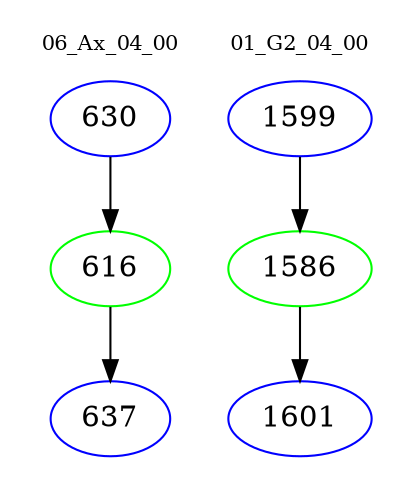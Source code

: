 digraph{
subgraph cluster_0 {
color = white
label = "06_Ax_04_00";
fontsize=10;
T0_630 [label="630", color="blue"]
T0_630 -> T0_616 [color="black"]
T0_616 [label="616", color="green"]
T0_616 -> T0_637 [color="black"]
T0_637 [label="637", color="blue"]
}
subgraph cluster_1 {
color = white
label = "01_G2_04_00";
fontsize=10;
T1_1599 [label="1599", color="blue"]
T1_1599 -> T1_1586 [color="black"]
T1_1586 [label="1586", color="green"]
T1_1586 -> T1_1601 [color="black"]
T1_1601 [label="1601", color="blue"]
}
}
